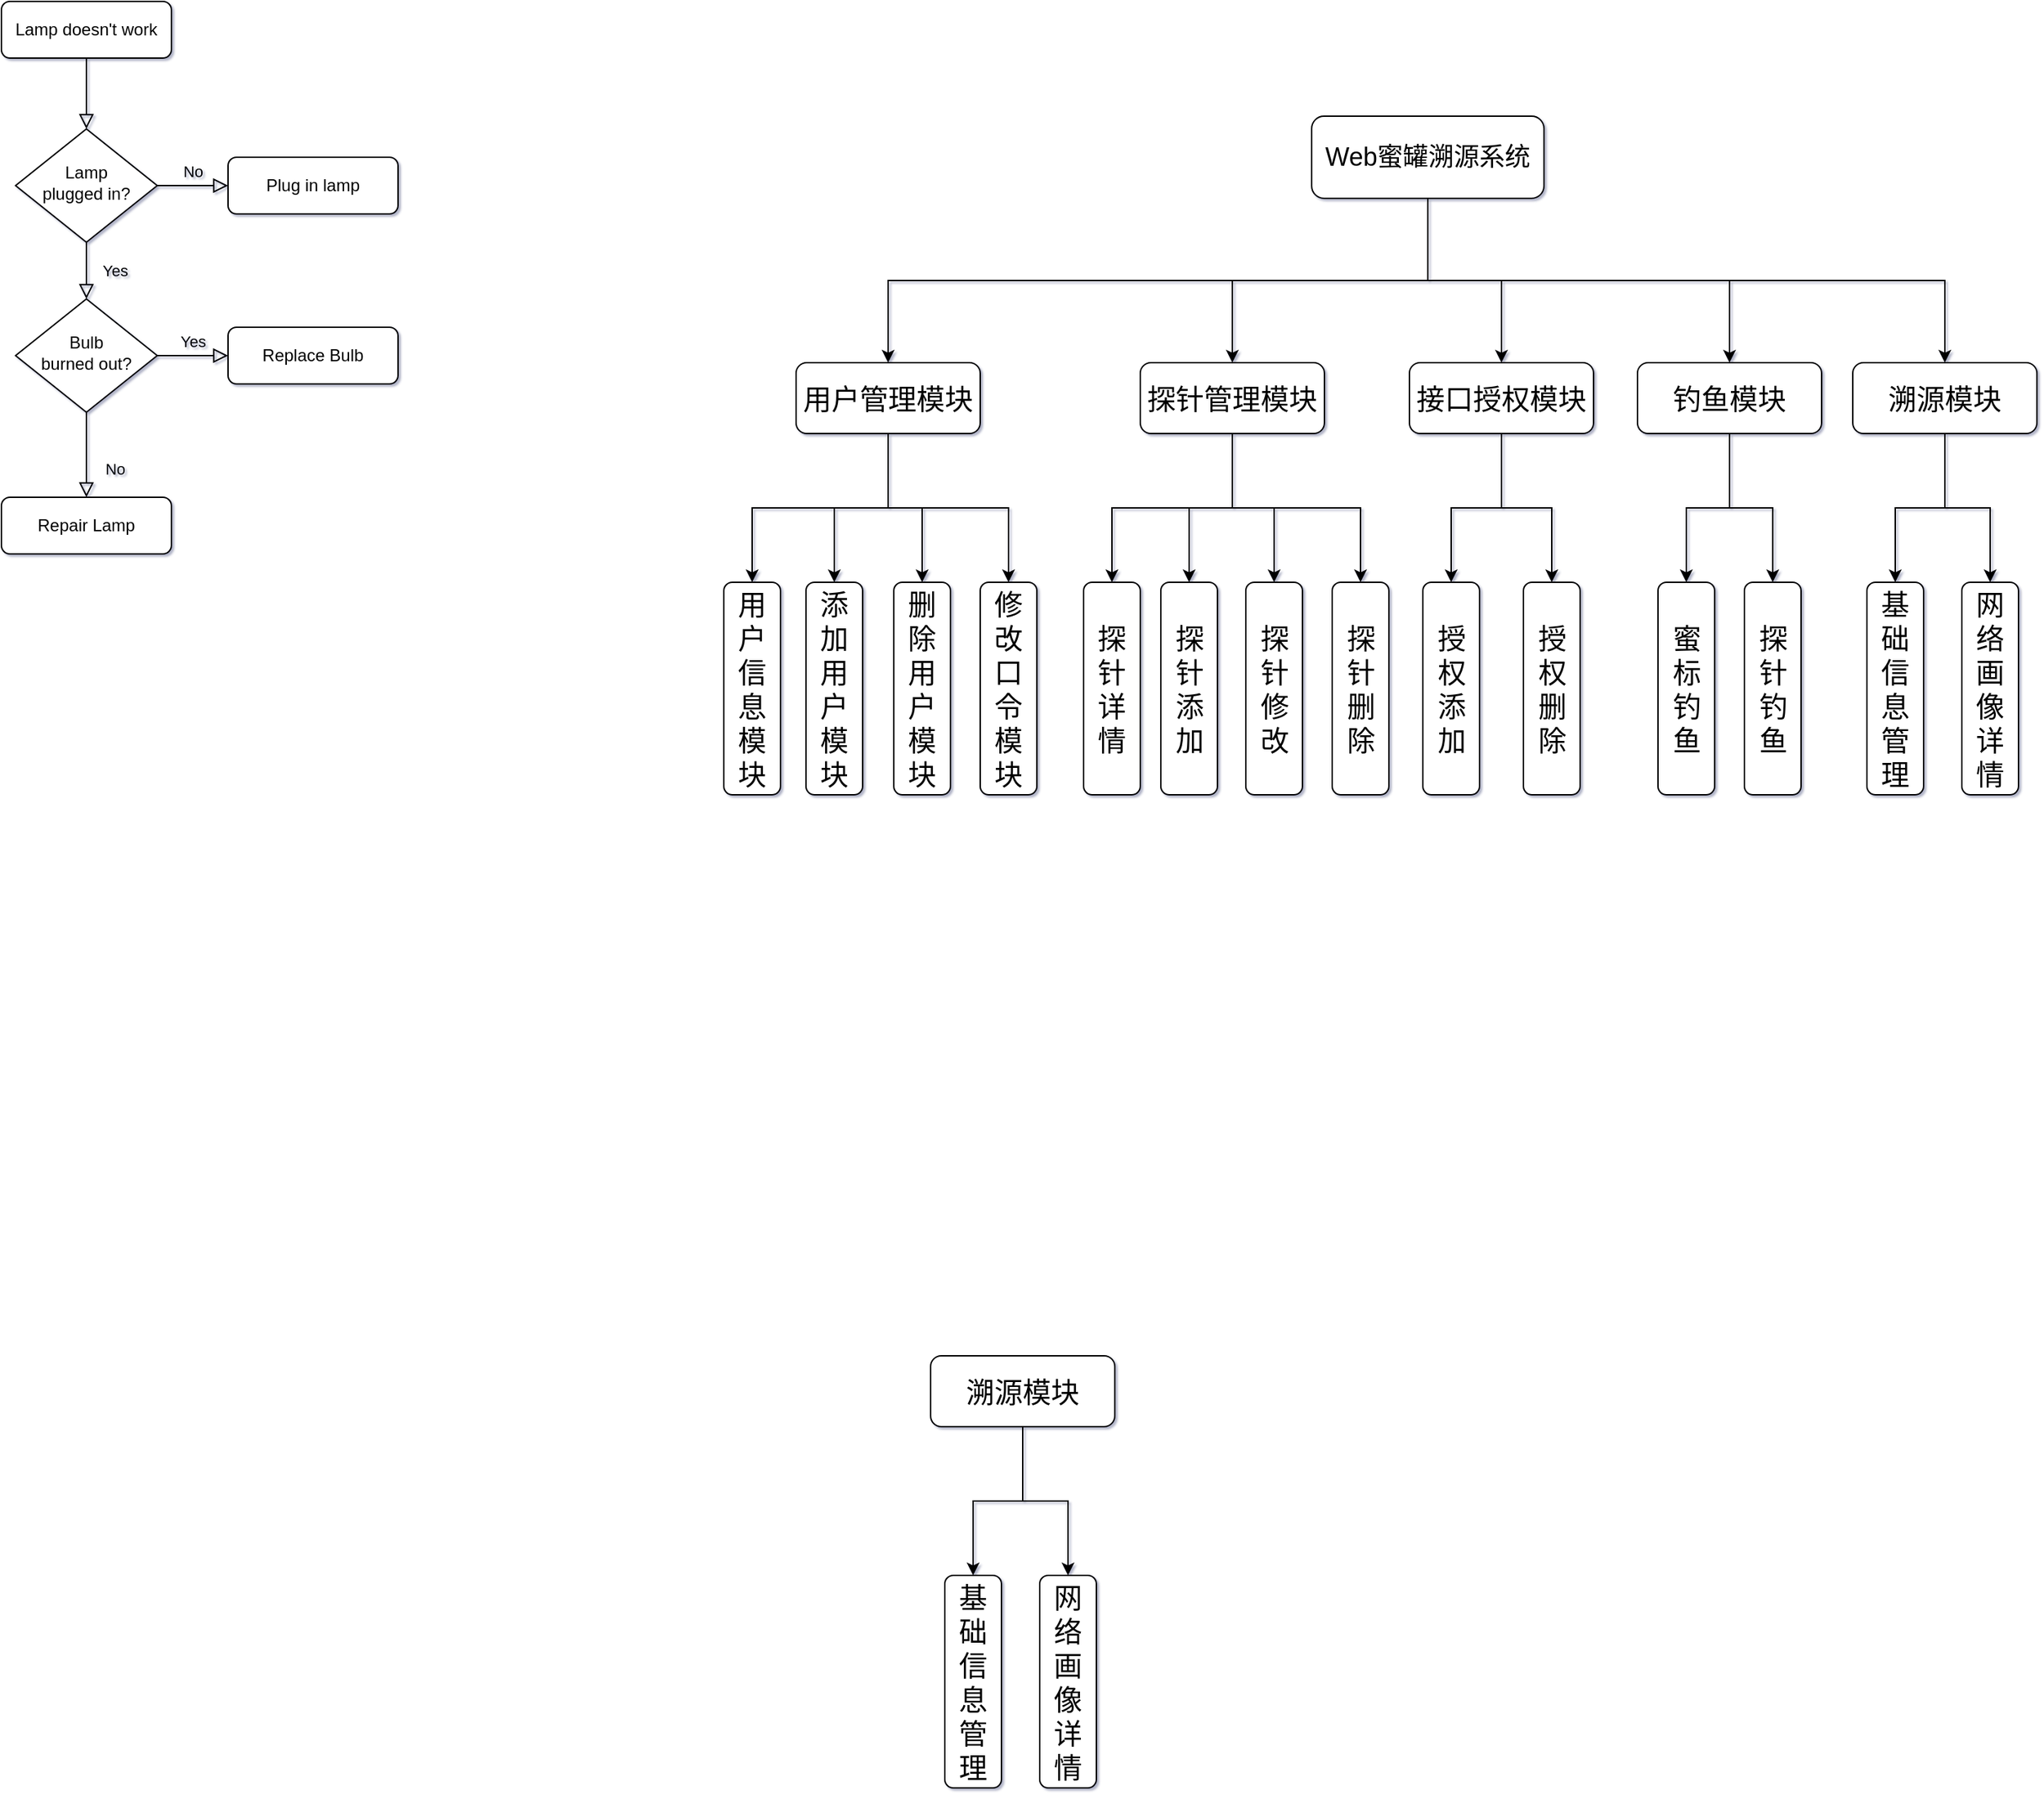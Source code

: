 <mxfile version="14.5.10" type="github">
  <diagram id="C5RBs43oDa-KdzZeNtuy" name="Page-1">
    <mxGraphModel dx="1173" dy="623" grid="0" gridSize="10" guides="1" tooltips="1" connect="1" arrows="1" fold="1" page="0" pageScale="1" pageWidth="827" pageHeight="1169" background="none" math="0" shadow="1">
      <root>
        <mxCell id="WIyWlLk6GJQsqaUBKTNV-0" />
        <mxCell id="WIyWlLk6GJQsqaUBKTNV-1" parent="WIyWlLk6GJQsqaUBKTNV-0" />
        <mxCell id="WIyWlLk6GJQsqaUBKTNV-2" value="" style="rounded=0;html=1;jettySize=auto;orthogonalLoop=1;fontSize=11;endArrow=block;endFill=0;endSize=8;strokeWidth=1;shadow=0;labelBackgroundColor=none;edgeStyle=orthogonalEdgeStyle;" parent="WIyWlLk6GJQsqaUBKTNV-1" source="WIyWlLk6GJQsqaUBKTNV-3" target="WIyWlLk6GJQsqaUBKTNV-6" edge="1">
          <mxGeometry relative="1" as="geometry" />
        </mxCell>
        <mxCell id="WIyWlLk6GJQsqaUBKTNV-3" value="Lamp doesn&#39;t work" style="rounded=1;whiteSpace=wrap;html=1;fontSize=12;glass=0;strokeWidth=1;shadow=0;" parent="WIyWlLk6GJQsqaUBKTNV-1" vertex="1">
          <mxGeometry x="160" y="80" width="120" height="40" as="geometry" />
        </mxCell>
        <mxCell id="WIyWlLk6GJQsqaUBKTNV-4" value="Yes" style="rounded=0;html=1;jettySize=auto;orthogonalLoop=1;fontSize=11;endArrow=block;endFill=0;endSize=8;strokeWidth=1;shadow=0;labelBackgroundColor=none;edgeStyle=orthogonalEdgeStyle;" parent="WIyWlLk6GJQsqaUBKTNV-1" source="WIyWlLk6GJQsqaUBKTNV-6" target="WIyWlLk6GJQsqaUBKTNV-10" edge="1">
          <mxGeometry y="20" relative="1" as="geometry">
            <mxPoint as="offset" />
          </mxGeometry>
        </mxCell>
        <mxCell id="WIyWlLk6GJQsqaUBKTNV-5" value="No" style="edgeStyle=orthogonalEdgeStyle;rounded=0;html=1;jettySize=auto;orthogonalLoop=1;fontSize=11;endArrow=block;endFill=0;endSize=8;strokeWidth=1;shadow=0;labelBackgroundColor=none;" parent="WIyWlLk6GJQsqaUBKTNV-1" source="WIyWlLk6GJQsqaUBKTNV-6" target="WIyWlLk6GJQsqaUBKTNV-7" edge="1">
          <mxGeometry y="10" relative="1" as="geometry">
            <mxPoint as="offset" />
          </mxGeometry>
        </mxCell>
        <mxCell id="WIyWlLk6GJQsqaUBKTNV-6" value="Lamp&lt;br&gt;plugged in?" style="rhombus;whiteSpace=wrap;html=1;shadow=0;fontFamily=Helvetica;fontSize=12;align=center;strokeWidth=1;spacing=6;spacingTop=-4;" parent="WIyWlLk6GJQsqaUBKTNV-1" vertex="1">
          <mxGeometry x="170" y="170" width="100" height="80" as="geometry" />
        </mxCell>
        <mxCell id="WIyWlLk6GJQsqaUBKTNV-7" value="Plug in lamp" style="rounded=1;whiteSpace=wrap;html=1;fontSize=12;glass=0;strokeWidth=1;shadow=0;" parent="WIyWlLk6GJQsqaUBKTNV-1" vertex="1">
          <mxGeometry x="320" y="190" width="120" height="40" as="geometry" />
        </mxCell>
        <mxCell id="WIyWlLk6GJQsqaUBKTNV-8" value="No" style="rounded=0;html=1;jettySize=auto;orthogonalLoop=1;fontSize=11;endArrow=block;endFill=0;endSize=8;strokeWidth=1;shadow=0;labelBackgroundColor=none;edgeStyle=orthogonalEdgeStyle;" parent="WIyWlLk6GJQsqaUBKTNV-1" source="WIyWlLk6GJQsqaUBKTNV-10" target="WIyWlLk6GJQsqaUBKTNV-11" edge="1">
          <mxGeometry x="0.333" y="20" relative="1" as="geometry">
            <mxPoint as="offset" />
          </mxGeometry>
        </mxCell>
        <mxCell id="WIyWlLk6GJQsqaUBKTNV-9" value="Yes" style="edgeStyle=orthogonalEdgeStyle;rounded=0;html=1;jettySize=auto;orthogonalLoop=1;fontSize=11;endArrow=block;endFill=0;endSize=8;strokeWidth=1;shadow=0;labelBackgroundColor=none;" parent="WIyWlLk6GJQsqaUBKTNV-1" source="WIyWlLk6GJQsqaUBKTNV-10" target="WIyWlLk6GJQsqaUBKTNV-12" edge="1">
          <mxGeometry y="10" relative="1" as="geometry">
            <mxPoint as="offset" />
          </mxGeometry>
        </mxCell>
        <mxCell id="WIyWlLk6GJQsqaUBKTNV-10" value="Bulb&lt;br&gt;burned out?" style="rhombus;whiteSpace=wrap;html=1;shadow=0;fontFamily=Helvetica;fontSize=12;align=center;strokeWidth=1;spacing=6;spacingTop=-4;" parent="WIyWlLk6GJQsqaUBKTNV-1" vertex="1">
          <mxGeometry x="170" y="290" width="100" height="80" as="geometry" />
        </mxCell>
        <mxCell id="WIyWlLk6GJQsqaUBKTNV-11" value="Repair Lamp" style="rounded=1;whiteSpace=wrap;html=1;fontSize=12;glass=0;strokeWidth=1;shadow=0;" parent="WIyWlLk6GJQsqaUBKTNV-1" vertex="1">
          <mxGeometry x="160" y="430" width="120" height="40" as="geometry" />
        </mxCell>
        <mxCell id="WIyWlLk6GJQsqaUBKTNV-12" value="Replace Bulb" style="rounded=1;whiteSpace=wrap;html=1;fontSize=12;glass=0;strokeWidth=1;shadow=0;" parent="WIyWlLk6GJQsqaUBKTNV-1" vertex="1">
          <mxGeometry x="320" y="310" width="120" height="40" as="geometry" />
        </mxCell>
        <mxCell id="Zg1x8N40QmGfaq8mfe-Y-34" style="edgeStyle=orthogonalEdgeStyle;rounded=0;orthogonalLoop=1;jettySize=auto;html=1;entryX=0.5;entryY=0;entryDx=0;entryDy=0;fontSize=18;exitX=0.5;exitY=1;exitDx=0;exitDy=0;" edge="1" parent="WIyWlLk6GJQsqaUBKTNV-1" source="Zg1x8N40QmGfaq8mfe-Y-0" target="Zg1x8N40QmGfaq8mfe-Y-2">
          <mxGeometry relative="1" as="geometry" />
        </mxCell>
        <mxCell id="Zg1x8N40QmGfaq8mfe-Y-35" style="edgeStyle=orthogonalEdgeStyle;rounded=0;orthogonalLoop=1;jettySize=auto;html=1;entryX=0.5;entryY=0;entryDx=0;entryDy=0;fontSize=18;exitX=0.5;exitY=1;exitDx=0;exitDy=0;" edge="1" parent="WIyWlLk6GJQsqaUBKTNV-1" source="Zg1x8N40QmGfaq8mfe-Y-0" target="Zg1x8N40QmGfaq8mfe-Y-23">
          <mxGeometry relative="1" as="geometry" />
        </mxCell>
        <mxCell id="Zg1x8N40QmGfaq8mfe-Y-39" style="edgeStyle=orthogonalEdgeStyle;rounded=0;orthogonalLoop=1;jettySize=auto;html=1;fontSize=18;exitX=0.5;exitY=1;exitDx=0;exitDy=0;" edge="1" parent="WIyWlLk6GJQsqaUBKTNV-1" source="Zg1x8N40QmGfaq8mfe-Y-0" target="Zg1x8N40QmGfaq8mfe-Y-3">
          <mxGeometry relative="1" as="geometry" />
        </mxCell>
        <mxCell id="Zg1x8N40QmGfaq8mfe-Y-40" style="edgeStyle=orthogonalEdgeStyle;rounded=0;orthogonalLoop=1;jettySize=auto;html=1;entryX=0.5;entryY=0;entryDx=0;entryDy=0;fontSize=18;exitX=0.5;exitY=1;exitDx=0;exitDy=0;" edge="1" parent="WIyWlLk6GJQsqaUBKTNV-1" source="Zg1x8N40QmGfaq8mfe-Y-0" target="Zg1x8N40QmGfaq8mfe-Y-1">
          <mxGeometry relative="1" as="geometry" />
        </mxCell>
        <mxCell id="Zg1x8N40QmGfaq8mfe-Y-72" style="edgeStyle=orthogonalEdgeStyle;rounded=0;orthogonalLoop=1;jettySize=auto;html=1;entryX=0.5;entryY=0;entryDx=0;entryDy=0;fontSize=15;exitX=0.5;exitY=1;exitDx=0;exitDy=0;" edge="1" parent="WIyWlLk6GJQsqaUBKTNV-1" source="Zg1x8N40QmGfaq8mfe-Y-0" target="Zg1x8N40QmGfaq8mfe-Y-67">
          <mxGeometry relative="1" as="geometry" />
        </mxCell>
        <mxCell id="Zg1x8N40QmGfaq8mfe-Y-0" value="&lt;font style=&quot;font-size: 18px&quot;&gt;Web蜜罐溯源系统&lt;/font&gt;" style="rounded=1;whiteSpace=wrap;html=1;" vertex="1" parent="WIyWlLk6GJQsqaUBKTNV-1">
          <mxGeometry x="1085" y="161" width="164" height="58" as="geometry" />
        </mxCell>
        <mxCell id="Zg1x8N40QmGfaq8mfe-Y-41" style="edgeStyle=orthogonalEdgeStyle;rounded=0;orthogonalLoop=1;jettySize=auto;html=1;entryX=0.5;entryY=0;entryDx=0;entryDy=0;fontSize=18;" edge="1" parent="WIyWlLk6GJQsqaUBKTNV-1" source="Zg1x8N40QmGfaq8mfe-Y-1" target="Zg1x8N40QmGfaq8mfe-Y-10">
          <mxGeometry relative="1" as="geometry" />
        </mxCell>
        <mxCell id="Zg1x8N40QmGfaq8mfe-Y-42" style="edgeStyle=orthogonalEdgeStyle;rounded=0;orthogonalLoop=1;jettySize=auto;html=1;entryX=0.5;entryY=0;entryDx=0;entryDy=0;fontSize=18;" edge="1" parent="WIyWlLk6GJQsqaUBKTNV-1" source="Zg1x8N40QmGfaq8mfe-Y-1" target="Zg1x8N40QmGfaq8mfe-Y-11">
          <mxGeometry relative="1" as="geometry" />
        </mxCell>
        <mxCell id="Zg1x8N40QmGfaq8mfe-Y-43" style="edgeStyle=orthogonalEdgeStyle;rounded=0;orthogonalLoop=1;jettySize=auto;html=1;entryX=0.5;entryY=0;entryDx=0;entryDy=0;fontSize=18;exitX=0.5;exitY=1;exitDx=0;exitDy=0;" edge="1" parent="WIyWlLk6GJQsqaUBKTNV-1" source="Zg1x8N40QmGfaq8mfe-Y-1" target="Zg1x8N40QmGfaq8mfe-Y-8">
          <mxGeometry relative="1" as="geometry" />
        </mxCell>
        <mxCell id="Zg1x8N40QmGfaq8mfe-Y-44" style="edgeStyle=orthogonalEdgeStyle;rounded=0;orthogonalLoop=1;jettySize=auto;html=1;entryX=0.5;entryY=0;entryDx=0;entryDy=0;fontSize=18;exitX=0.5;exitY=1;exitDx=0;exitDy=0;" edge="1" parent="WIyWlLk6GJQsqaUBKTNV-1" source="Zg1x8N40QmGfaq8mfe-Y-1" target="Zg1x8N40QmGfaq8mfe-Y-12">
          <mxGeometry relative="1" as="geometry" />
        </mxCell>
        <mxCell id="Zg1x8N40QmGfaq8mfe-Y-1" value="用户管理模块" style="rounded=1;whiteSpace=wrap;html=1;fontSize=20;" vertex="1" parent="WIyWlLk6GJQsqaUBKTNV-1">
          <mxGeometry x="721" y="335" width="130" height="50" as="geometry" />
        </mxCell>
        <mxCell id="Zg1x8N40QmGfaq8mfe-Y-19" style="edgeStyle=orthogonalEdgeStyle;rounded=0;orthogonalLoop=1;jettySize=auto;html=1;entryX=0.5;entryY=0;entryDx=0;entryDy=0;fontSize=18;" edge="1" parent="WIyWlLk6GJQsqaUBKTNV-1" source="Zg1x8N40QmGfaq8mfe-Y-2" target="Zg1x8N40QmGfaq8mfe-Y-6">
          <mxGeometry relative="1" as="geometry" />
        </mxCell>
        <mxCell id="Zg1x8N40QmGfaq8mfe-Y-20" style="edgeStyle=orthogonalEdgeStyle;rounded=0;orthogonalLoop=1;jettySize=auto;html=1;entryX=0.5;entryY=0;entryDx=0;entryDy=0;fontSize=18;" edge="1" parent="WIyWlLk6GJQsqaUBKTNV-1" source="Zg1x8N40QmGfaq8mfe-Y-2" target="Zg1x8N40QmGfaq8mfe-Y-7">
          <mxGeometry relative="1" as="geometry" />
        </mxCell>
        <mxCell id="Zg1x8N40QmGfaq8mfe-Y-2" value="接口授权模块" style="rounded=1;whiteSpace=wrap;html=1;fontSize=20;" vertex="1" parent="WIyWlLk6GJQsqaUBKTNV-1">
          <mxGeometry x="1154" y="335" width="130" height="50" as="geometry" />
        </mxCell>
        <mxCell id="Zg1x8N40QmGfaq8mfe-Y-21" style="edgeStyle=orthogonalEdgeStyle;rounded=0;orthogonalLoop=1;jettySize=auto;html=1;entryX=0.5;entryY=0;entryDx=0;entryDy=0;fontSize=18;exitX=0.5;exitY=1;exitDx=0;exitDy=0;" edge="1" parent="WIyWlLk6GJQsqaUBKTNV-1" source="Zg1x8N40QmGfaq8mfe-Y-3" target="Zg1x8N40QmGfaq8mfe-Y-4">
          <mxGeometry relative="1" as="geometry" />
        </mxCell>
        <mxCell id="Zg1x8N40QmGfaq8mfe-Y-22" style="edgeStyle=orthogonalEdgeStyle;rounded=0;orthogonalLoop=1;jettySize=auto;html=1;entryX=0.5;entryY=0;entryDx=0;entryDy=0;fontSize=18;" edge="1" parent="WIyWlLk6GJQsqaUBKTNV-1" source="Zg1x8N40QmGfaq8mfe-Y-3" target="Zg1x8N40QmGfaq8mfe-Y-9">
          <mxGeometry relative="1" as="geometry" />
        </mxCell>
        <mxCell id="Zg1x8N40QmGfaq8mfe-Y-29" style="edgeStyle=orthogonalEdgeStyle;rounded=0;orthogonalLoop=1;jettySize=auto;html=1;entryX=0.5;entryY=0;entryDx=0;entryDy=0;fontSize=18;" edge="1" parent="WIyWlLk6GJQsqaUBKTNV-1" source="Zg1x8N40QmGfaq8mfe-Y-3" target="Zg1x8N40QmGfaq8mfe-Y-28">
          <mxGeometry relative="1" as="geometry" />
        </mxCell>
        <mxCell id="Zg1x8N40QmGfaq8mfe-Y-46" style="edgeStyle=orthogonalEdgeStyle;rounded=0;orthogonalLoop=1;jettySize=auto;html=1;entryX=0.5;entryY=0;entryDx=0;entryDy=0;fontSize=18;exitX=0.5;exitY=1;exitDx=0;exitDy=0;" edge="1" parent="WIyWlLk6GJQsqaUBKTNV-1" source="Zg1x8N40QmGfaq8mfe-Y-3" target="Zg1x8N40QmGfaq8mfe-Y-45">
          <mxGeometry relative="1" as="geometry" />
        </mxCell>
        <mxCell id="Zg1x8N40QmGfaq8mfe-Y-3" value="探针管理模块" style="rounded=1;whiteSpace=wrap;html=1;fontSize=20;" vertex="1" parent="WIyWlLk6GJQsqaUBKTNV-1">
          <mxGeometry x="964" y="335" width="130" height="50" as="geometry" />
        </mxCell>
        <mxCell id="Zg1x8N40QmGfaq8mfe-Y-4" value="探&lt;br style=&quot;font-size: 20px&quot;&gt;针&lt;br style=&quot;font-size: 20px&quot;&gt;修改" style="rounded=1;whiteSpace=wrap;html=1;fontSize=20;rotation=0;" vertex="1" parent="WIyWlLk6GJQsqaUBKTNV-1">
          <mxGeometry x="1038.5" y="490" width="40" height="150" as="geometry" />
        </mxCell>
        <mxCell id="Zg1x8N40QmGfaq8mfe-Y-6" value="授&lt;br style=&quot;font-size: 20px;&quot;&gt;权&lt;br style=&quot;font-size: 20px;&quot;&gt;添&lt;br style=&quot;font-size: 20px;&quot;&gt;加" style="rounded=1;whiteSpace=wrap;html=1;fontSize=20;rotation=0;" vertex="1" parent="WIyWlLk6GJQsqaUBKTNV-1">
          <mxGeometry x="1163.5" y="490" width="40" height="150" as="geometry" />
        </mxCell>
        <mxCell id="Zg1x8N40QmGfaq8mfe-Y-7" value="授&lt;br style=&quot;font-size: 20px;&quot;&gt;权&lt;br style=&quot;font-size: 20px;&quot;&gt;删&lt;br style=&quot;font-size: 20px;&quot;&gt;除" style="rounded=1;whiteSpace=wrap;html=1;fontSize=20;rotation=0;" vertex="1" parent="WIyWlLk6GJQsqaUBKTNV-1">
          <mxGeometry x="1234.5" y="490" width="40" height="150" as="geometry" />
        </mxCell>
        <mxCell id="Zg1x8N40QmGfaq8mfe-Y-8" value="用&lt;br style=&quot;font-size: 20px;&quot;&gt;户&lt;br style=&quot;font-size: 20px;&quot;&gt;信&lt;br style=&quot;font-size: 20px;&quot;&gt;息&lt;br style=&quot;font-size: 20px;&quot;&gt;模&lt;br style=&quot;font-size: 20px;&quot;&gt;块" style="rounded=1;whiteSpace=wrap;html=1;fontSize=20;rotation=0;" vertex="1" parent="WIyWlLk6GJQsqaUBKTNV-1">
          <mxGeometry x="670" y="490" width="40" height="150" as="geometry" />
        </mxCell>
        <mxCell id="Zg1x8N40QmGfaq8mfe-Y-9" value="探&lt;br style=&quot;font-size: 20px;&quot;&gt;针&lt;br style=&quot;font-size: 20px;&quot;&gt;详&lt;br style=&quot;font-size: 20px;&quot;&gt;情" style="rounded=1;whiteSpace=wrap;html=1;fontSize=20;rotation=0;" vertex="1" parent="WIyWlLk6GJQsqaUBKTNV-1">
          <mxGeometry x="924" y="490" width="40" height="150" as="geometry" />
        </mxCell>
        <mxCell id="Zg1x8N40QmGfaq8mfe-Y-10" value="添&lt;br style=&quot;font-size: 20px;&quot;&gt;加&lt;br style=&quot;font-size: 20px;&quot;&gt;用&lt;br style=&quot;font-size: 20px;&quot;&gt;户&lt;br style=&quot;font-size: 20px;&quot;&gt;模&lt;br style=&quot;font-size: 20px;&quot;&gt;块" style="rounded=1;whiteSpace=wrap;html=1;fontSize=20;rotation=0;" vertex="1" parent="WIyWlLk6GJQsqaUBKTNV-1">
          <mxGeometry x="728" y="490" width="40" height="150" as="geometry" />
        </mxCell>
        <mxCell id="Zg1x8N40QmGfaq8mfe-Y-11" value="删&lt;br style=&quot;font-size: 20px;&quot;&gt;除&lt;br style=&quot;font-size: 20px;&quot;&gt;用&lt;br style=&quot;font-size: 20px;&quot;&gt;户&lt;br style=&quot;font-size: 20px;&quot;&gt;模&lt;br style=&quot;font-size: 20px;&quot;&gt;块" style="rounded=1;whiteSpace=wrap;html=1;fontSize=20;rotation=0;" vertex="1" parent="WIyWlLk6GJQsqaUBKTNV-1">
          <mxGeometry x="790" y="490" width="40" height="150" as="geometry" />
        </mxCell>
        <mxCell id="Zg1x8N40QmGfaq8mfe-Y-12" value="修&lt;br style=&quot;font-size: 20px;&quot;&gt;改&lt;br style=&quot;font-size: 20px;&quot;&gt;口&lt;br style=&quot;font-size: 20px;&quot;&gt;令&lt;br style=&quot;font-size: 20px;&quot;&gt;模&lt;br style=&quot;font-size: 20px;&quot;&gt;块" style="rounded=1;whiteSpace=wrap;html=1;fontSize=20;rotation=0;" vertex="1" parent="WIyWlLk6GJQsqaUBKTNV-1">
          <mxGeometry x="851" y="490" width="40" height="150" as="geometry" />
        </mxCell>
        <mxCell id="Zg1x8N40QmGfaq8mfe-Y-26" style="edgeStyle=orthogonalEdgeStyle;rounded=0;orthogonalLoop=1;jettySize=auto;html=1;fontSize=18;" edge="1" parent="WIyWlLk6GJQsqaUBKTNV-1" source="Zg1x8N40QmGfaq8mfe-Y-23" target="Zg1x8N40QmGfaq8mfe-Y-24">
          <mxGeometry relative="1" as="geometry" />
        </mxCell>
        <mxCell id="Zg1x8N40QmGfaq8mfe-Y-27" style="edgeStyle=orthogonalEdgeStyle;rounded=0;orthogonalLoop=1;jettySize=auto;html=1;entryX=0.5;entryY=0;entryDx=0;entryDy=0;fontSize=18;" edge="1" parent="WIyWlLk6GJQsqaUBKTNV-1" source="Zg1x8N40QmGfaq8mfe-Y-23" target="Zg1x8N40QmGfaq8mfe-Y-25">
          <mxGeometry relative="1" as="geometry" />
        </mxCell>
        <mxCell id="Zg1x8N40QmGfaq8mfe-Y-23" value="溯源模块" style="rounded=1;whiteSpace=wrap;html=1;fontSize=20;" vertex="1" parent="WIyWlLk6GJQsqaUBKTNV-1">
          <mxGeometry x="1467" y="335" width="130" height="50" as="geometry" />
        </mxCell>
        <mxCell id="Zg1x8N40QmGfaq8mfe-Y-24" value="基&lt;br style=&quot;font-size: 20px;&quot;&gt;础&lt;br style=&quot;font-size: 20px;&quot;&gt;信&lt;br style=&quot;font-size: 20px;&quot;&gt;息&lt;br style=&quot;font-size: 20px;&quot;&gt;管&lt;br style=&quot;font-size: 20px;&quot;&gt;理" style="rounded=1;whiteSpace=wrap;html=1;fontSize=20;rotation=0;" vertex="1" parent="WIyWlLk6GJQsqaUBKTNV-1">
          <mxGeometry x="1477" y="490" width="40" height="150" as="geometry" />
        </mxCell>
        <mxCell id="Zg1x8N40QmGfaq8mfe-Y-25" value="网&lt;br style=&quot;font-size: 20px&quot;&gt;络&lt;br style=&quot;font-size: 20px&quot;&gt;画&lt;br style=&quot;font-size: 20px&quot;&gt;像&lt;br style=&quot;font-size: 20px&quot;&gt;详情" style="rounded=1;whiteSpace=wrap;html=1;fontSize=20;rotation=0;" vertex="1" parent="WIyWlLk6GJQsqaUBKTNV-1">
          <mxGeometry x="1544" y="490" width="40" height="150" as="geometry" />
        </mxCell>
        <mxCell id="Zg1x8N40QmGfaq8mfe-Y-28" value="探&lt;br style=&quot;font-size: 20px;&quot;&gt;针&lt;br style=&quot;font-size: 20px;&quot;&gt;添&lt;br style=&quot;font-size: 20px;&quot;&gt;加" style="rounded=1;whiteSpace=wrap;html=1;fontSize=20;rotation=0;" vertex="1" parent="WIyWlLk6GJQsqaUBKTNV-1">
          <mxGeometry x="978.5" y="490" width="40" height="150" as="geometry" />
        </mxCell>
        <mxCell id="Zg1x8N40QmGfaq8mfe-Y-45" value="探&lt;br style=&quot;font-size: 20px;&quot;&gt;针&lt;br style=&quot;font-size: 20px;&quot;&gt;删&lt;br style=&quot;font-size: 20px;&quot;&gt;除" style="rounded=1;whiteSpace=wrap;html=1;fontSize=20;rotation=0;" vertex="1" parent="WIyWlLk6GJQsqaUBKTNV-1">
          <mxGeometry x="1099.5" y="490" width="40" height="150" as="geometry" />
        </mxCell>
        <mxCell id="Zg1x8N40QmGfaq8mfe-Y-61" style="edgeStyle=orthogonalEdgeStyle;rounded=0;orthogonalLoop=1;jettySize=auto;html=1;fontSize=18;" edge="1" parent="WIyWlLk6GJQsqaUBKTNV-1" source="Zg1x8N40QmGfaq8mfe-Y-63" target="Zg1x8N40QmGfaq8mfe-Y-64">
          <mxGeometry relative="1" as="geometry" />
        </mxCell>
        <mxCell id="Zg1x8N40QmGfaq8mfe-Y-62" style="edgeStyle=orthogonalEdgeStyle;rounded=0;orthogonalLoop=1;jettySize=auto;html=1;entryX=0.5;entryY=0;entryDx=0;entryDy=0;fontSize=18;" edge="1" parent="WIyWlLk6GJQsqaUBKTNV-1" source="Zg1x8N40QmGfaq8mfe-Y-63" target="Zg1x8N40QmGfaq8mfe-Y-65">
          <mxGeometry relative="1" as="geometry" />
        </mxCell>
        <mxCell id="Zg1x8N40QmGfaq8mfe-Y-63" value="溯源模块" style="rounded=1;whiteSpace=wrap;html=1;fontSize=20;" vertex="1" parent="WIyWlLk6GJQsqaUBKTNV-1">
          <mxGeometry x="816" y="1036" width="130" height="50" as="geometry" />
        </mxCell>
        <mxCell id="Zg1x8N40QmGfaq8mfe-Y-64" value="基&lt;br style=&quot;font-size: 20px;&quot;&gt;础&lt;br style=&quot;font-size: 20px;&quot;&gt;信&lt;br style=&quot;font-size: 20px;&quot;&gt;息&lt;br style=&quot;font-size: 20px;&quot;&gt;管&lt;br style=&quot;font-size: 20px;&quot;&gt;理" style="rounded=1;whiteSpace=wrap;html=1;fontSize=20;rotation=0;" vertex="1" parent="WIyWlLk6GJQsqaUBKTNV-1">
          <mxGeometry x="826" y="1191" width="40" height="150" as="geometry" />
        </mxCell>
        <mxCell id="Zg1x8N40QmGfaq8mfe-Y-65" value="网&lt;br style=&quot;font-size: 20px&quot;&gt;络&lt;br style=&quot;font-size: 20px&quot;&gt;画&lt;br style=&quot;font-size: 20px&quot;&gt;像&lt;br style=&quot;font-size: 20px&quot;&gt;详情" style="rounded=1;whiteSpace=wrap;html=1;fontSize=20;rotation=0;" vertex="1" parent="WIyWlLk6GJQsqaUBKTNV-1">
          <mxGeometry x="893" y="1191" width="40" height="150" as="geometry" />
        </mxCell>
        <mxCell id="Zg1x8N40QmGfaq8mfe-Y-70" style="edgeStyle=orthogonalEdgeStyle;rounded=0;orthogonalLoop=1;jettySize=auto;html=1;fontSize=15;" edge="1" parent="WIyWlLk6GJQsqaUBKTNV-1" source="Zg1x8N40QmGfaq8mfe-Y-67" target="Zg1x8N40QmGfaq8mfe-Y-68">
          <mxGeometry relative="1" as="geometry" />
        </mxCell>
        <mxCell id="Zg1x8N40QmGfaq8mfe-Y-71" style="edgeStyle=orthogonalEdgeStyle;rounded=0;orthogonalLoop=1;jettySize=auto;html=1;entryX=0.5;entryY=0;entryDx=0;entryDy=0;fontSize=15;" edge="1" parent="WIyWlLk6GJQsqaUBKTNV-1" source="Zg1x8N40QmGfaq8mfe-Y-67" target="Zg1x8N40QmGfaq8mfe-Y-69">
          <mxGeometry relative="1" as="geometry" />
        </mxCell>
        <mxCell id="Zg1x8N40QmGfaq8mfe-Y-67" value="钓鱼模块" style="rounded=1;whiteSpace=wrap;html=1;fontSize=20;" vertex="1" parent="WIyWlLk6GJQsqaUBKTNV-1">
          <mxGeometry x="1315" y="335" width="130" height="50" as="geometry" />
        </mxCell>
        <mxCell id="Zg1x8N40QmGfaq8mfe-Y-68" value="蜜标钓鱼" style="rounded=1;whiteSpace=wrap;html=1;fontSize=20;rotation=0;" vertex="1" parent="WIyWlLk6GJQsqaUBKTNV-1">
          <mxGeometry x="1329.5" y="490" width="40" height="150" as="geometry" />
        </mxCell>
        <mxCell id="Zg1x8N40QmGfaq8mfe-Y-69" value="探针钓鱼" style="rounded=1;whiteSpace=wrap;html=1;fontSize=20;rotation=0;" vertex="1" parent="WIyWlLk6GJQsqaUBKTNV-1">
          <mxGeometry x="1390.5" y="490" width="40" height="150" as="geometry" />
        </mxCell>
      </root>
    </mxGraphModel>
  </diagram>
</mxfile>
